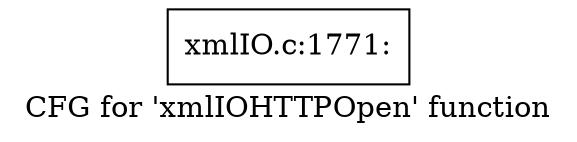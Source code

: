 digraph "CFG for 'xmlIOHTTPOpen' function" {
	label="CFG for 'xmlIOHTTPOpen' function";

	Node0x55ed3470aed0 [shape=record,label="{xmlIO.c:1771:}"];
}
